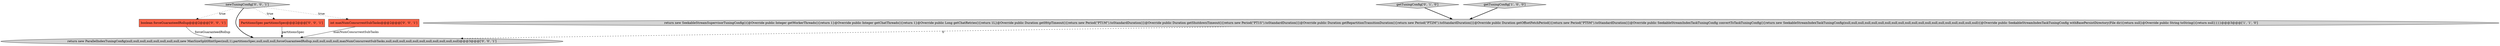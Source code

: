 digraph {
1 [style = filled, label = "return new SeekableStreamSupervisorTuningConfig(){@Override public Integer getWorkerThreads(){return 1}@Override public Integer getChatThreads(){return 1}@Override public Long getChatRetries(){return 1L}@Override public Duration getHttpTimeout(){return new Period(\"PT1M\").toStandardDuration()}@Override public Duration getShutdownTimeout(){return new Period(\"PT1S\").toStandardDuration()}@Override public Duration getRepartitionTransitionDuration(){return new Period(\"PT2M\").toStandardDuration()}@Override public Duration getOffsetFetchPeriod(){return new Period(\"PT5M\").toStandardDuration()}@Override public SeekableStreamIndexTaskTuningConfig convertToTaskTuningConfig(){return new SeekableStreamIndexTaskTuningConfig(null,null,null,null,null,null,null,null,null,null,null,null,null,null,null,null,null,null,null,null){@Override public SeekableStreamIndexTaskTuningConfig withBasePersistDirectory(File dir){return null}@Override public String toString(){return null}}}}@@@3@@@['1', '1', '0']", fillcolor = lightgray, shape = ellipse image = "AAA0AAABBB1BBB"];
4 [style = filled, label = "newTuningConfig['0', '0', '1']", fillcolor = lightgray, shape = diamond image = "AAA0AAABBB3BBB"];
5 [style = filled, label = "boolean forceGuaranteedRollup@@@2@@@['0', '0', '1']", fillcolor = tomato, shape = box image = "AAA0AAABBB3BBB"];
6 [style = filled, label = "return new ParallelIndexTuningConfig(null,null,null,null,null,null,null,null,new MaxSizeSplitHintSpec(null,1),partitionsSpec,null,null,null,forceGuaranteedRollup,null,null,null,null,maxNumConcurrentSubTasks,null,null,null,null,null,null,null,null,null,null,null)@@@3@@@['0', '0', '1']", fillcolor = lightgray, shape = ellipse image = "AAA0AAABBB3BBB"];
7 [style = filled, label = "PartitionsSpec partitionsSpec@@@2@@@['0', '0', '1']", fillcolor = tomato, shape = box image = "AAA0AAABBB3BBB"];
2 [style = filled, label = "getTuningConfig['0', '1', '0']", fillcolor = lightgray, shape = diamond image = "AAA0AAABBB2BBB"];
0 [style = filled, label = "getTuningConfig['1', '0', '0']", fillcolor = lightgray, shape = diamond image = "AAA0AAABBB1BBB"];
3 [style = filled, label = "int maxNumConcurrentSubTasks@@@2@@@['0', '0', '1']", fillcolor = tomato, shape = box image = "AAA0AAABBB3BBB"];
4->5 [style = dotted, label="true"];
0->1 [style = bold, label=""];
4->6 [style = bold, label=""];
5->6 [style = solid, label="forceGuaranteedRollup"];
1->6 [style = dashed, label="0"];
3->6 [style = solid, label="maxNumConcurrentSubTasks"];
4->3 [style = dotted, label="true"];
2->1 [style = bold, label=""];
7->6 [style = solid, label="partitionsSpec"];
4->7 [style = dotted, label="true"];
}

